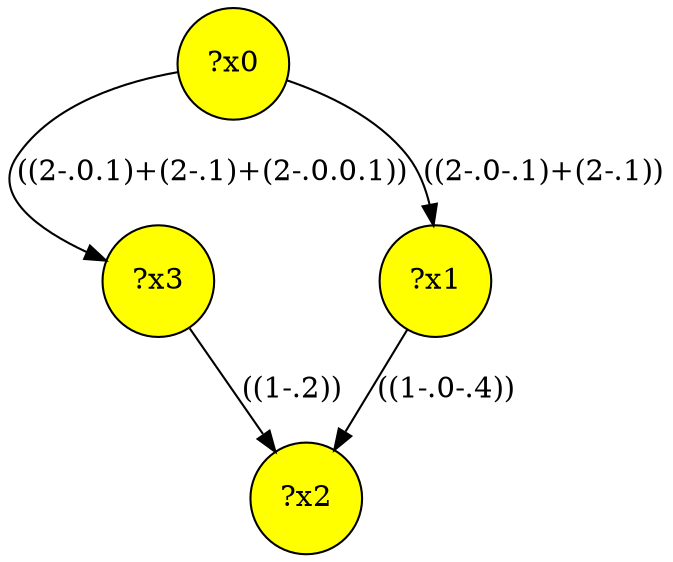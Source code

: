 digraph g {
	x0 [fillcolor="yellow", style="filled," shape=circle, label="?x0"];
	x2 [fillcolor="yellow", style="filled," shape=circle, label="?x2"];
	x3 [fillcolor="yellow", style="filled," shape=circle, label="?x3"];
	x1 [fillcolor="yellow", style="filled," shape=circle, label="?x1"];
	x0 -> x1 [label="((2-.0-.1)+(2-.1))"];
	x1 -> x2 [label="((1-.0-.4))"];
	x0 -> x3 [label="((2-.0.1)+(2-.1)+(2-.0.0.1))"];
	x3 -> x2 [label="((1-.2))"];
}
